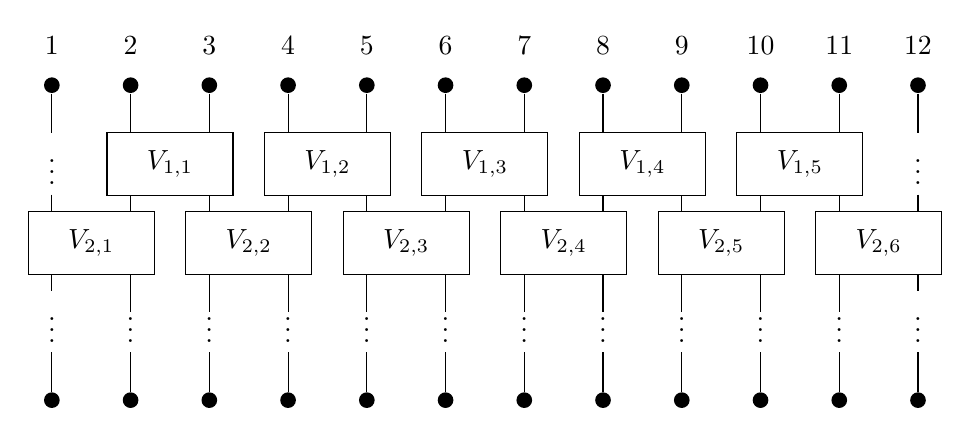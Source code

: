 \begin{tikzpicture}
	\foreach \x in {0,...,11}{
		\node (-\x) [] at (\x,+0.5) {\pgfmathtruncatemacro\result{\x+1}\result};
		\node (\x) [circle,fill,inner sep=2pt] at (\x,0) {};
		\node (3\x) [circle,fill,inner sep=2pt] at (\x,-2) {};
		\node (4\x) [] at (\x,-3) {$\vdots$};
		\node (5\x) [circle,fill,inner sep=2pt] at (\x,-4) {};
	}
	
	\foreach \x in {1,...,10}{
		\node (2\x) [] at (\x,-3) {};
	}
	\node (20) at (0,-1) {$\vdots$};
	\node (211) at (11,-1) {$\vdots$};
	
	\foreach \x in {0,...,11}{
		\draw (\x) -- (2\x);
		\draw (2\x) -- (3\x);
		\draw (3\x) -- (4\x);
		\draw (4\x) -- (5\x);
	}
	
	\foreach \x in {1,...,5}
	\draw [fill=white] (2*\x-0.3-1,-0.6) rectangle (2*\x+0.3,-1.4);
	\foreach \x in {0,...,5}
	\draw [fill=white] (2*\x-0.3,-1.6) rectangle (2*\x+0.3+1,-2.4);
	
	\foreach \x in {1,...,5}
	\node [] at (2*\x-0.5,-1) {$V_{1,\x}$};
	\foreach \x in {0,...,5}
	\node [] at (2*\x+0.5,-2) {$V_{2,\pgfmathtruncatemacro\result{\x+1}\result}$};
	
	
\end{tikzpicture}